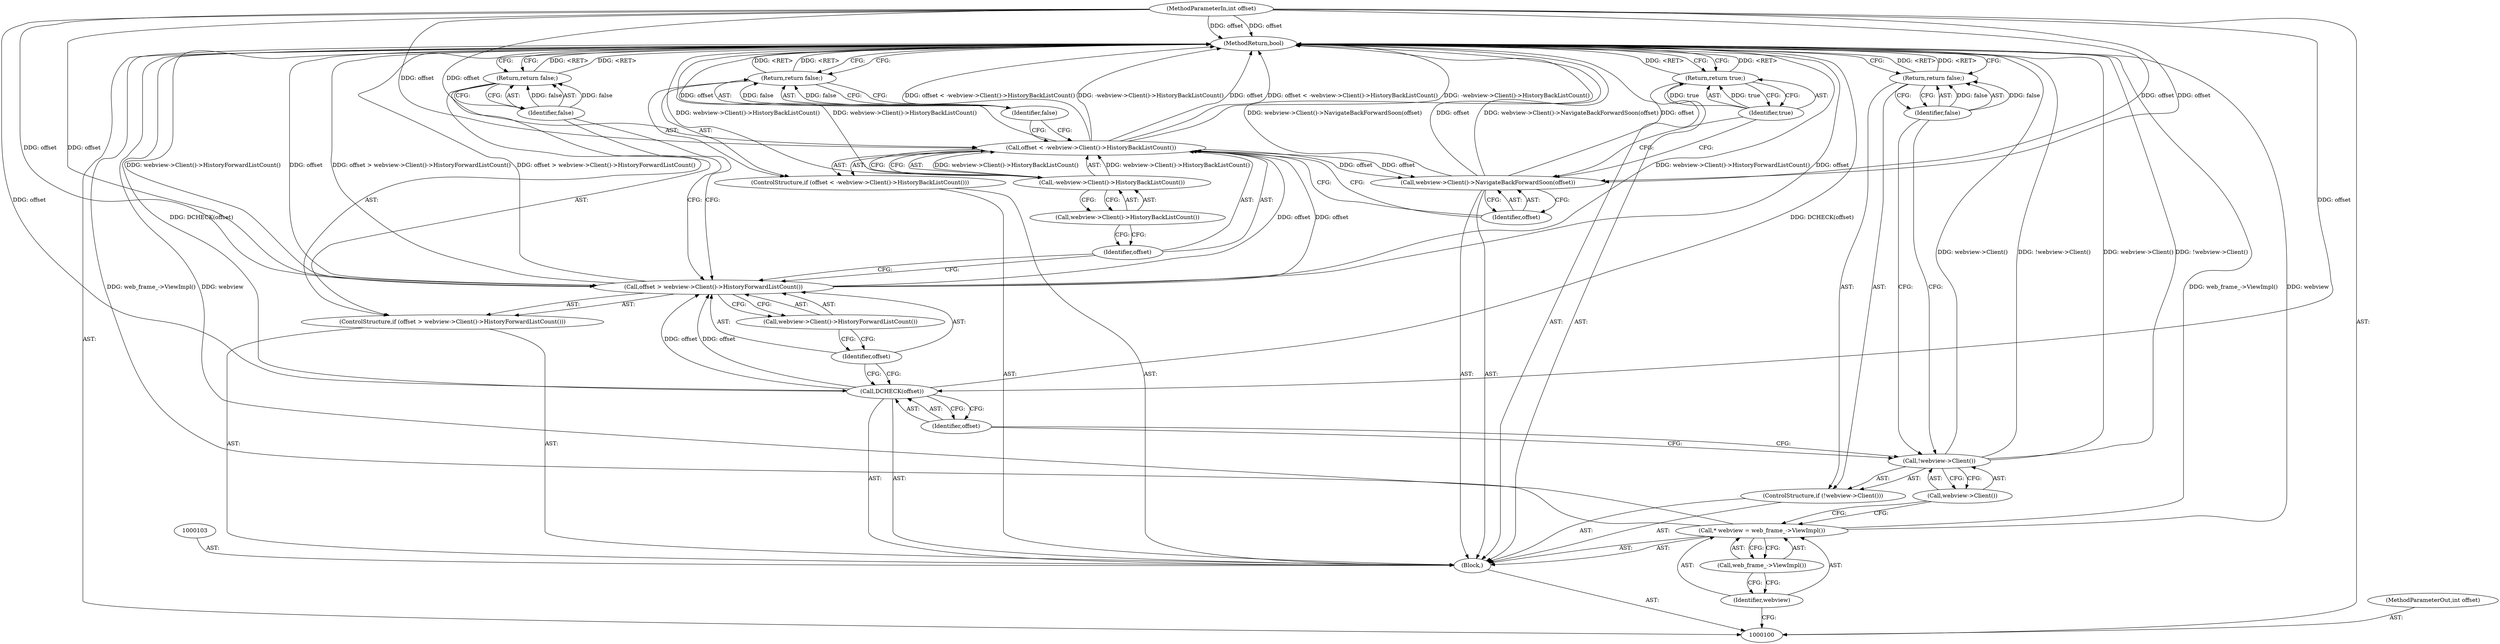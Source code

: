 digraph "1_Chrome_a7d715ae5b654d1f98669fd979a00282a7229044_0" {
"1000131" [label="(MethodReturn,bool)"];
"1000101" [label="(MethodParameterIn,int offset)"];
"1000181" [label="(MethodParameterOut,int offset)"];
"1000102" [label="(Block,)"];
"1000126" [label="(Identifier,false)"];
"1000125" [label="(Return,return false;)"];
"1000127" [label="(Call,webview->Client()->NavigateBackForwardSoon(offset))"];
"1000128" [label="(Identifier,offset)"];
"1000130" [label="(Identifier,true)"];
"1000129" [label="(Return,return true;)"];
"1000104" [label="(Call,* webview = web_frame_->ViewImpl())"];
"1000105" [label="(Identifier,webview)"];
"1000106" [label="(Call,web_frame_->ViewImpl())"];
"1000107" [label="(ControlStructure,if (!webview->Client()))"];
"1000108" [label="(Call,!webview->Client())"];
"1000109" [label="(Call,webview->Client())"];
"1000111" [label="(Identifier,false)"];
"1000110" [label="(Return,return false;)"];
"1000112" [label="(Call,DCHECK(offset))"];
"1000113" [label="(Identifier,offset)"];
"1000117" [label="(Call,webview->Client()->HistoryForwardListCount())"];
"1000114" [label="(ControlStructure,if (offset > webview->Client()->HistoryForwardListCount()))"];
"1000115" [label="(Call,offset > webview->Client()->HistoryForwardListCount())"];
"1000116" [label="(Identifier,offset)"];
"1000119" [label="(Identifier,false)"];
"1000118" [label="(Return,return false;)"];
"1000123" [label="(Call,-webview->Client()->HistoryBackListCount())"];
"1000124" [label="(Call,webview->Client()->HistoryBackListCount())"];
"1000120" [label="(ControlStructure,if (offset < -webview->Client()->HistoryBackListCount()))"];
"1000121" [label="(Call,offset < -webview->Client()->HistoryBackListCount())"];
"1000122" [label="(Identifier,offset)"];
"1000131" -> "1000100"  [label="AST: "];
"1000131" -> "1000110"  [label="CFG: "];
"1000131" -> "1000118"  [label="CFG: "];
"1000131" -> "1000125"  [label="CFG: "];
"1000131" -> "1000129"  [label="CFG: "];
"1000110" -> "1000131"  [label="DDG: <RET>"];
"1000125" -> "1000131"  [label="DDG: <RET>"];
"1000129" -> "1000131"  [label="DDG: <RET>"];
"1000115" -> "1000131"  [label="DDG: webview->Client()->HistoryForwardListCount()"];
"1000115" -> "1000131"  [label="DDG: offset"];
"1000115" -> "1000131"  [label="DDG: offset > webview->Client()->HistoryForwardListCount()"];
"1000108" -> "1000131"  [label="DDG: !webview->Client()"];
"1000108" -> "1000131"  [label="DDG: webview->Client()"];
"1000104" -> "1000131"  [label="DDG: webview"];
"1000104" -> "1000131"  [label="DDG: web_frame_->ViewImpl()"];
"1000121" -> "1000131"  [label="DDG: -webview->Client()->HistoryBackListCount()"];
"1000121" -> "1000131"  [label="DDG: offset"];
"1000121" -> "1000131"  [label="DDG: offset < -webview->Client()->HistoryBackListCount()"];
"1000127" -> "1000131"  [label="DDG: webview->Client()->NavigateBackForwardSoon(offset)"];
"1000127" -> "1000131"  [label="DDG: offset"];
"1000112" -> "1000131"  [label="DDG: DCHECK(offset)"];
"1000101" -> "1000131"  [label="DDG: offset"];
"1000123" -> "1000131"  [label="DDG: webview->Client()->HistoryBackListCount()"];
"1000118" -> "1000131"  [label="DDG: <RET>"];
"1000101" -> "1000100"  [label="AST: "];
"1000101" -> "1000131"  [label="DDG: offset"];
"1000101" -> "1000112"  [label="DDG: offset"];
"1000101" -> "1000115"  [label="DDG: offset"];
"1000101" -> "1000121"  [label="DDG: offset"];
"1000101" -> "1000127"  [label="DDG: offset"];
"1000181" -> "1000100"  [label="AST: "];
"1000102" -> "1000100"  [label="AST: "];
"1000103" -> "1000102"  [label="AST: "];
"1000104" -> "1000102"  [label="AST: "];
"1000107" -> "1000102"  [label="AST: "];
"1000112" -> "1000102"  [label="AST: "];
"1000114" -> "1000102"  [label="AST: "];
"1000120" -> "1000102"  [label="AST: "];
"1000127" -> "1000102"  [label="AST: "];
"1000129" -> "1000102"  [label="AST: "];
"1000126" -> "1000125"  [label="AST: "];
"1000126" -> "1000121"  [label="CFG: "];
"1000125" -> "1000126"  [label="CFG: "];
"1000126" -> "1000125"  [label="DDG: false"];
"1000125" -> "1000120"  [label="AST: "];
"1000125" -> "1000126"  [label="CFG: "];
"1000126" -> "1000125"  [label="AST: "];
"1000131" -> "1000125"  [label="CFG: "];
"1000125" -> "1000131"  [label="DDG: <RET>"];
"1000126" -> "1000125"  [label="DDG: false"];
"1000127" -> "1000102"  [label="AST: "];
"1000127" -> "1000128"  [label="CFG: "];
"1000128" -> "1000127"  [label="AST: "];
"1000130" -> "1000127"  [label="CFG: "];
"1000127" -> "1000131"  [label="DDG: webview->Client()->NavigateBackForwardSoon(offset)"];
"1000127" -> "1000131"  [label="DDG: offset"];
"1000121" -> "1000127"  [label="DDG: offset"];
"1000101" -> "1000127"  [label="DDG: offset"];
"1000128" -> "1000127"  [label="AST: "];
"1000128" -> "1000121"  [label="CFG: "];
"1000127" -> "1000128"  [label="CFG: "];
"1000130" -> "1000129"  [label="AST: "];
"1000130" -> "1000127"  [label="CFG: "];
"1000129" -> "1000130"  [label="CFG: "];
"1000130" -> "1000129"  [label="DDG: true"];
"1000129" -> "1000102"  [label="AST: "];
"1000129" -> "1000130"  [label="CFG: "];
"1000130" -> "1000129"  [label="AST: "];
"1000131" -> "1000129"  [label="CFG: "];
"1000129" -> "1000131"  [label="DDG: <RET>"];
"1000130" -> "1000129"  [label="DDG: true"];
"1000104" -> "1000102"  [label="AST: "];
"1000104" -> "1000106"  [label="CFG: "];
"1000105" -> "1000104"  [label="AST: "];
"1000106" -> "1000104"  [label="AST: "];
"1000109" -> "1000104"  [label="CFG: "];
"1000104" -> "1000131"  [label="DDG: webview"];
"1000104" -> "1000131"  [label="DDG: web_frame_->ViewImpl()"];
"1000105" -> "1000104"  [label="AST: "];
"1000105" -> "1000100"  [label="CFG: "];
"1000106" -> "1000105"  [label="CFG: "];
"1000106" -> "1000104"  [label="AST: "];
"1000106" -> "1000105"  [label="CFG: "];
"1000104" -> "1000106"  [label="CFG: "];
"1000107" -> "1000102"  [label="AST: "];
"1000108" -> "1000107"  [label="AST: "];
"1000110" -> "1000107"  [label="AST: "];
"1000108" -> "1000107"  [label="AST: "];
"1000108" -> "1000109"  [label="CFG: "];
"1000109" -> "1000108"  [label="AST: "];
"1000111" -> "1000108"  [label="CFG: "];
"1000113" -> "1000108"  [label="CFG: "];
"1000108" -> "1000131"  [label="DDG: !webview->Client()"];
"1000108" -> "1000131"  [label="DDG: webview->Client()"];
"1000109" -> "1000108"  [label="AST: "];
"1000109" -> "1000104"  [label="CFG: "];
"1000108" -> "1000109"  [label="CFG: "];
"1000111" -> "1000110"  [label="AST: "];
"1000111" -> "1000108"  [label="CFG: "];
"1000110" -> "1000111"  [label="CFG: "];
"1000111" -> "1000110"  [label="DDG: false"];
"1000110" -> "1000107"  [label="AST: "];
"1000110" -> "1000111"  [label="CFG: "];
"1000111" -> "1000110"  [label="AST: "];
"1000131" -> "1000110"  [label="CFG: "];
"1000110" -> "1000131"  [label="DDG: <RET>"];
"1000111" -> "1000110"  [label="DDG: false"];
"1000112" -> "1000102"  [label="AST: "];
"1000112" -> "1000113"  [label="CFG: "];
"1000113" -> "1000112"  [label="AST: "];
"1000116" -> "1000112"  [label="CFG: "];
"1000112" -> "1000131"  [label="DDG: DCHECK(offset)"];
"1000101" -> "1000112"  [label="DDG: offset"];
"1000112" -> "1000115"  [label="DDG: offset"];
"1000113" -> "1000112"  [label="AST: "];
"1000113" -> "1000108"  [label="CFG: "];
"1000112" -> "1000113"  [label="CFG: "];
"1000117" -> "1000115"  [label="AST: "];
"1000117" -> "1000116"  [label="CFG: "];
"1000115" -> "1000117"  [label="CFG: "];
"1000114" -> "1000102"  [label="AST: "];
"1000115" -> "1000114"  [label="AST: "];
"1000118" -> "1000114"  [label="AST: "];
"1000115" -> "1000114"  [label="AST: "];
"1000115" -> "1000117"  [label="CFG: "];
"1000116" -> "1000115"  [label="AST: "];
"1000117" -> "1000115"  [label="AST: "];
"1000119" -> "1000115"  [label="CFG: "];
"1000122" -> "1000115"  [label="CFG: "];
"1000115" -> "1000131"  [label="DDG: webview->Client()->HistoryForwardListCount()"];
"1000115" -> "1000131"  [label="DDG: offset"];
"1000115" -> "1000131"  [label="DDG: offset > webview->Client()->HistoryForwardListCount()"];
"1000112" -> "1000115"  [label="DDG: offset"];
"1000101" -> "1000115"  [label="DDG: offset"];
"1000115" -> "1000121"  [label="DDG: offset"];
"1000116" -> "1000115"  [label="AST: "];
"1000116" -> "1000112"  [label="CFG: "];
"1000117" -> "1000116"  [label="CFG: "];
"1000119" -> "1000118"  [label="AST: "];
"1000119" -> "1000115"  [label="CFG: "];
"1000118" -> "1000119"  [label="CFG: "];
"1000119" -> "1000118"  [label="DDG: false"];
"1000118" -> "1000114"  [label="AST: "];
"1000118" -> "1000119"  [label="CFG: "];
"1000119" -> "1000118"  [label="AST: "];
"1000131" -> "1000118"  [label="CFG: "];
"1000118" -> "1000131"  [label="DDG: <RET>"];
"1000119" -> "1000118"  [label="DDG: false"];
"1000123" -> "1000121"  [label="AST: "];
"1000123" -> "1000124"  [label="CFG: "];
"1000124" -> "1000123"  [label="AST: "];
"1000121" -> "1000123"  [label="CFG: "];
"1000123" -> "1000131"  [label="DDG: webview->Client()->HistoryBackListCount()"];
"1000123" -> "1000121"  [label="DDG: webview->Client()->HistoryBackListCount()"];
"1000124" -> "1000123"  [label="AST: "];
"1000124" -> "1000122"  [label="CFG: "];
"1000123" -> "1000124"  [label="CFG: "];
"1000120" -> "1000102"  [label="AST: "];
"1000121" -> "1000120"  [label="AST: "];
"1000125" -> "1000120"  [label="AST: "];
"1000121" -> "1000120"  [label="AST: "];
"1000121" -> "1000123"  [label="CFG: "];
"1000122" -> "1000121"  [label="AST: "];
"1000123" -> "1000121"  [label="AST: "];
"1000126" -> "1000121"  [label="CFG: "];
"1000128" -> "1000121"  [label="CFG: "];
"1000121" -> "1000131"  [label="DDG: -webview->Client()->HistoryBackListCount()"];
"1000121" -> "1000131"  [label="DDG: offset"];
"1000121" -> "1000131"  [label="DDG: offset < -webview->Client()->HistoryBackListCount()"];
"1000115" -> "1000121"  [label="DDG: offset"];
"1000101" -> "1000121"  [label="DDG: offset"];
"1000123" -> "1000121"  [label="DDG: webview->Client()->HistoryBackListCount()"];
"1000121" -> "1000127"  [label="DDG: offset"];
"1000122" -> "1000121"  [label="AST: "];
"1000122" -> "1000115"  [label="CFG: "];
"1000124" -> "1000122"  [label="CFG: "];
}
